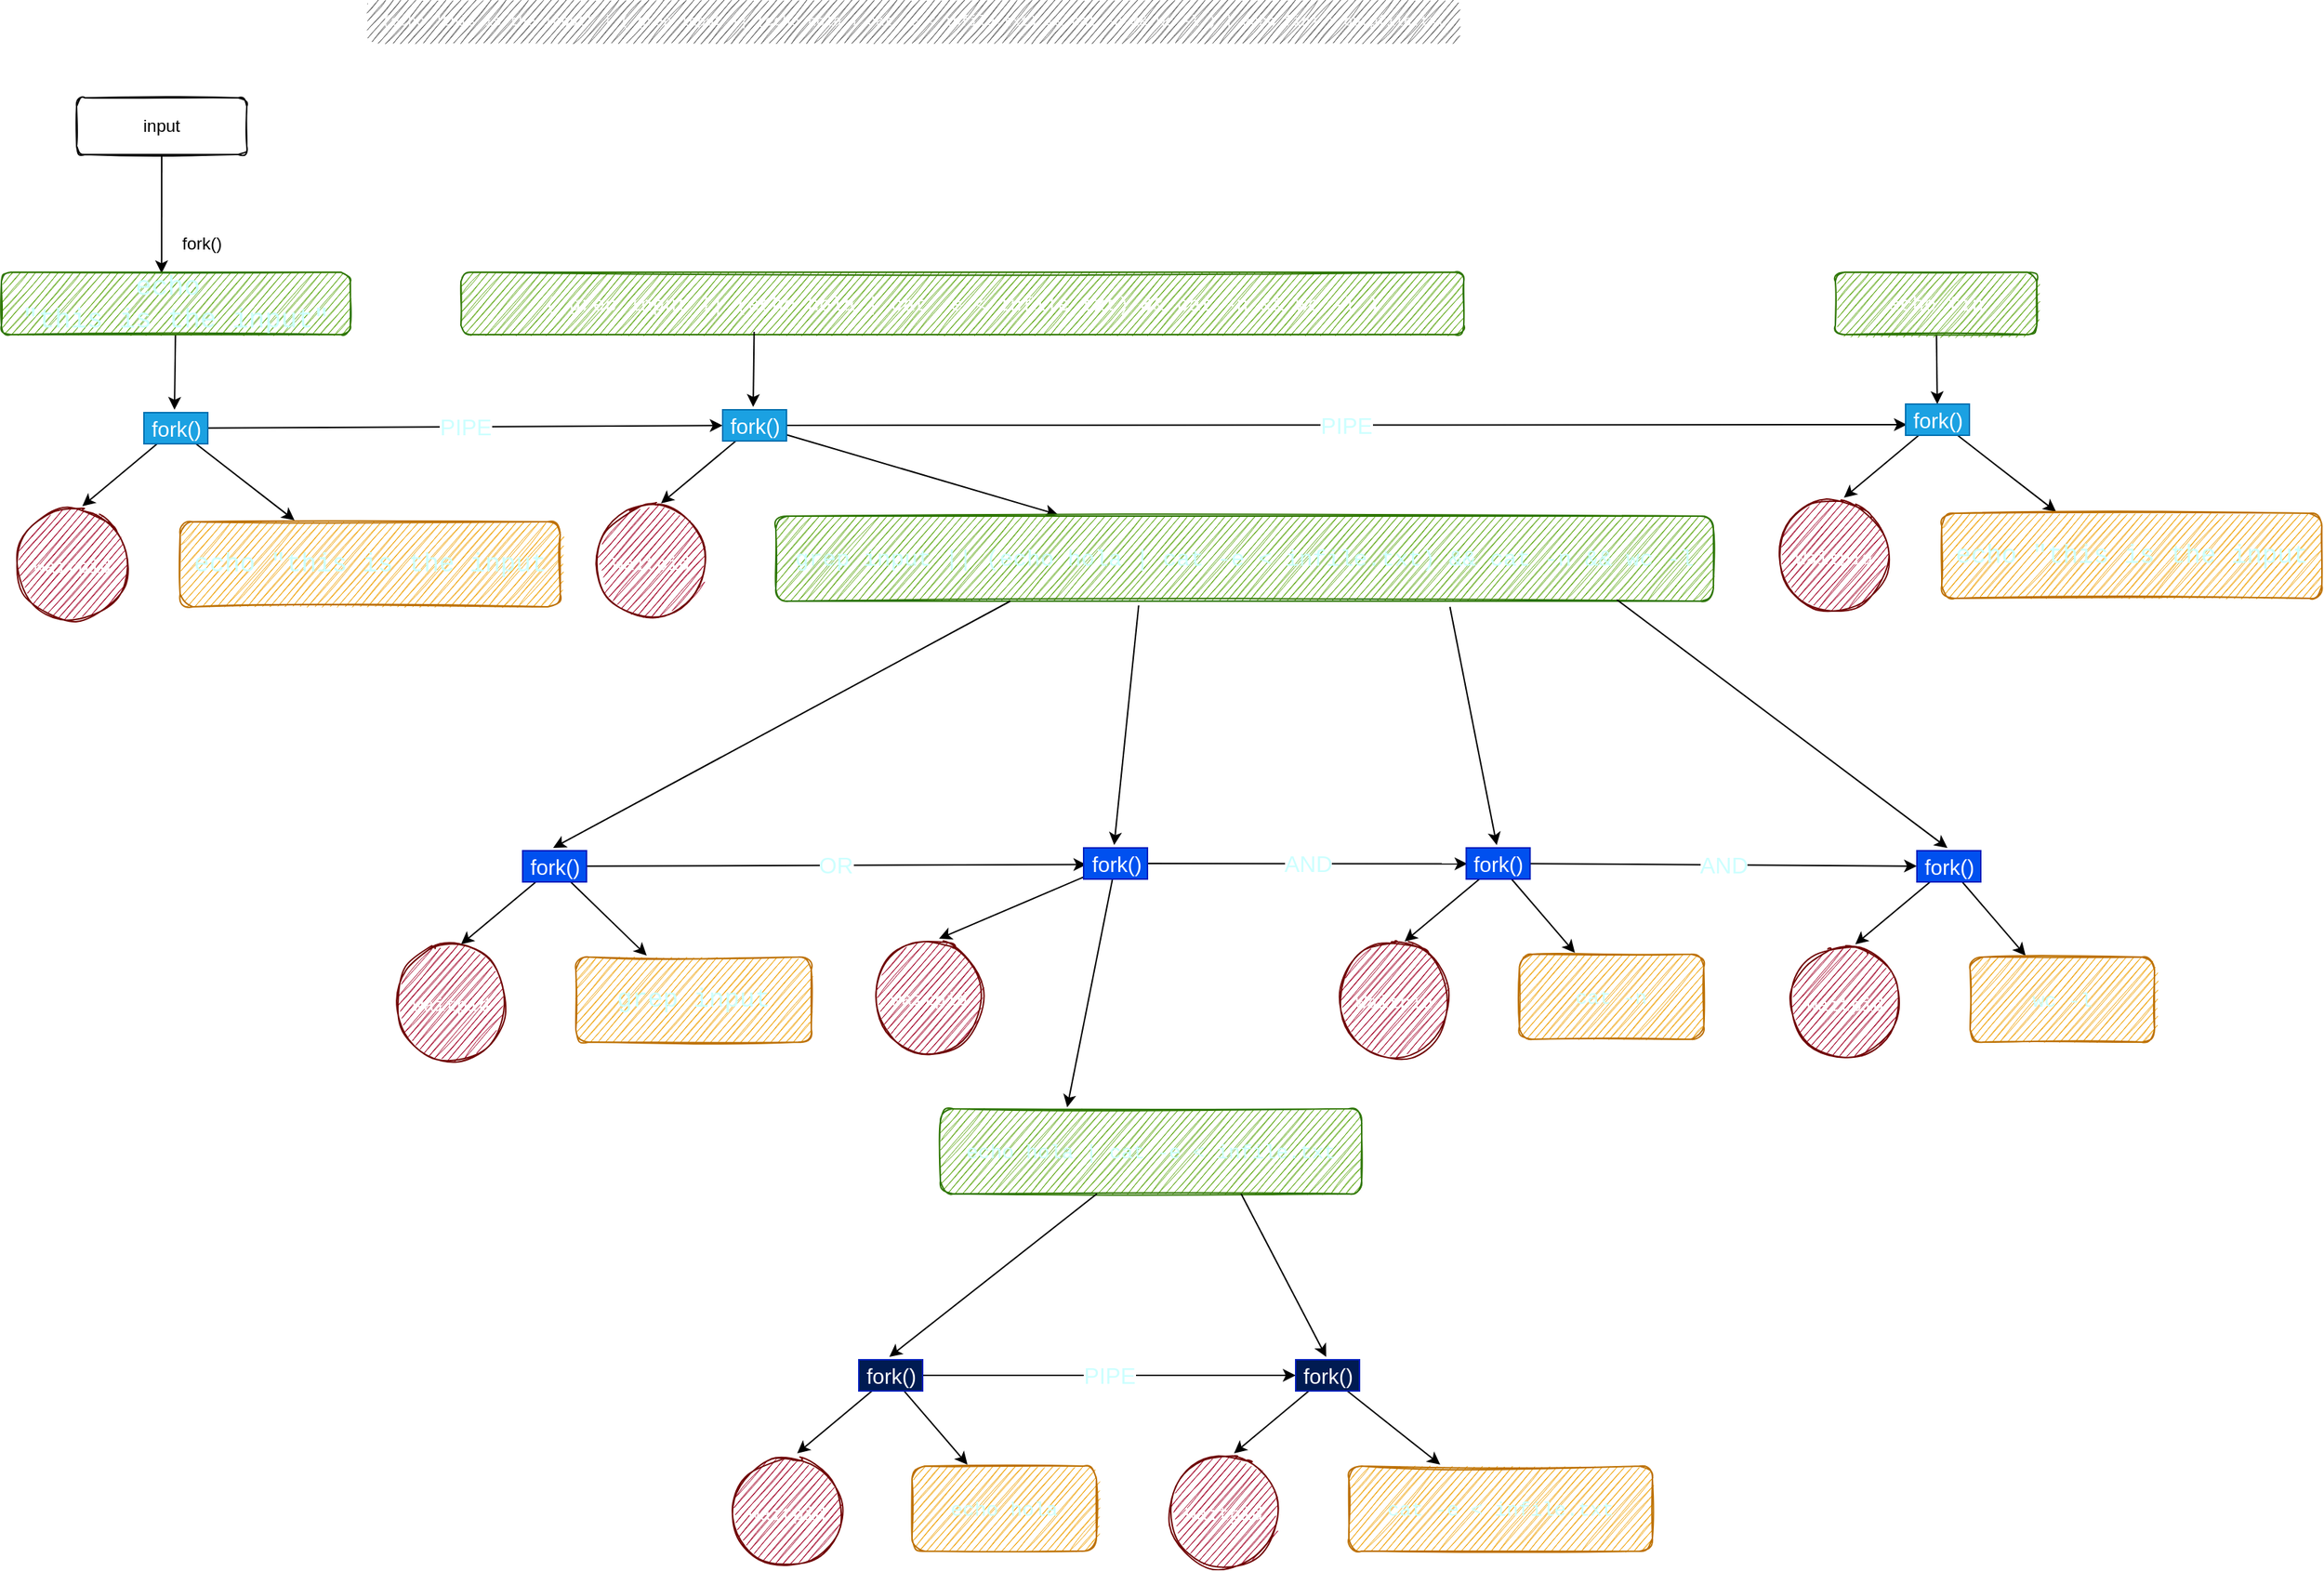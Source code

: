 <mxfile>
    <diagram id="C5RBs43oDa-KdzZeNtuy" name="Page-1">
        <mxGraphModel dx="2865" dy="1487" grid="0" gridSize="10" guides="1" tooltips="1" connect="1" arrows="1" fold="1" page="0" pageScale="1" pageWidth="827" pageHeight="1169" math="0" shadow="0">
            <root>
                <mxCell id="WIyWlLk6GJQsqaUBKTNV-0"/>
                <mxCell id="WIyWlLk6GJQsqaUBKTNV-1" parent="WIyWlLk6GJQsqaUBKTNV-0"/>
                <mxCell id="18" style="edgeStyle=none;html=1;exitX=0.5;exitY=1;exitDx=0;exitDy=0;entryX=0.459;entryY=0.017;entryDx=0;entryDy=0;entryPerimeter=0;" edge="1" parent="WIyWlLk6GJQsqaUBKTNV-1" source="WIyWlLk6GJQsqaUBKTNV-3" target="17">
                    <mxGeometry relative="1" as="geometry"/>
                </mxCell>
                <mxCell id="WIyWlLk6GJQsqaUBKTNV-3" value="input" style="rounded=1;whiteSpace=wrap;html=1;fontSize=12;glass=0;strokeWidth=1;shadow=0;sketch=1;" parent="WIyWlLk6GJQsqaUBKTNV-1" vertex="1">
                    <mxGeometry x="-176" y="114" width="120" height="40" as="geometry"/>
                </mxCell>
                <mxCell id="q1tHA1bNDOKwL00INlb--0" value="&lt;font style=&quot;font-size: 10px;&quot;&gt;(echo &quot;this is the input&quot; | ( grep input || (echo hola | cat -e &amp;lt; infile.txt) &amp;amp;&amp;amp; cat -n &amp;amp;&amp;amp; wc -l ) | echo fin) &amp;gt; outpfile.txt&lt;/font&gt;" style="text;html=1;align=center;verticalAlign=middle;resizable=0;points=[];autosize=1;fillColor=#616161;strokeColor=none;fontColor=#FFFFFF;fontFamily=Courier New;fontSize=10;sketch=1;rounded=1;" parent="WIyWlLk6GJQsqaUBKTNV-1" vertex="1">
                    <mxGeometry x="29" y="45" width="770" height="30" as="geometry"/>
                </mxCell>
                <mxCell id="q1tHA1bNDOKwL00INlb--3" value="&lt;font style=&quot;font-size: 13px&quot;&gt;Waitpid&lt;/font&gt;" style="ellipse;whiteSpace=wrap;html=1;aspect=fixed;strokeColor=#6F0000;fontFamily=Courier New;fontSize=20;fontColor=#ffffff;fillColor=#a20025;sketch=1;rounded=1;" parent="WIyWlLk6GJQsqaUBKTNV-1" vertex="1">
                    <mxGeometry x="-219" y="403" width="80" height="80" as="geometry"/>
                </mxCell>
                <mxCell id="31" style="edgeStyle=none;html=1;entryX=0.478;entryY=-0.091;entryDx=0;entryDy=0;entryPerimeter=0;fontSize=15;" edge="1" parent="WIyWlLk6GJQsqaUBKTNV-1" source="17" target="27">
                    <mxGeometry relative="1" as="geometry"/>
                </mxCell>
                <mxCell id="17" value="&lt;span style=&quot;font-size: 19px;&quot;&gt;echo&amp;nbsp;&lt;/span&gt;&lt;br style=&quot;font-size: 19px;&quot;&gt;&lt;span style=&quot;font-size: 19px;&quot;&gt;&quot;this is the input&quot;&lt;/span&gt;" style="rounded=1;whiteSpace=wrap;html=1;sketch=1;fontFamily=Courier New;fontSize=19;fontColor=#CCFFFF;strokeColor=#2D7600;fillColor=#60a917;" parent="WIyWlLk6GJQsqaUBKTNV-1" vertex="1">
                    <mxGeometry x="-229" y="237" width="246" height="44" as="geometry"/>
                </mxCell>
                <mxCell id="19" value="fork()" style="text;html=1;align=center;verticalAlign=middle;resizable=0;points=[];autosize=1;strokeColor=none;fillColor=none;" vertex="1" parent="WIyWlLk6GJQsqaUBKTNV-1">
                    <mxGeometry x="-107" y="208" width="38" height="18" as="geometry"/>
                </mxCell>
                <mxCell id="24" value="&lt;span style=&quot;color: rgb(255 , 255 , 255) ; font-size: 14px&quot;&gt;( grep input || (echo hola | cat -e &amp;lt; infile.txt) &amp;amp;&amp;amp; cat -n &amp;amp;&amp;amp; wc -l )&lt;/span&gt;" style="rounded=1;whiteSpace=wrap;html=1;sketch=1;fontFamily=Courier New;fontSize=19;fontColor=#CCFFFF;strokeColor=#2D7600;fillColor=#60a917;" vertex="1" parent="WIyWlLk6GJQsqaUBKTNV-1">
                    <mxGeometry x="95" y="237" width="707" height="44" as="geometry"/>
                </mxCell>
                <mxCell id="32" style="edgeStyle=none;html=1;entryX=0.588;entryY=-0.012;entryDx=0;entryDy=0;entryPerimeter=0;fontSize=15;" edge="1" parent="WIyWlLk6GJQsqaUBKTNV-1" source="27" target="q1tHA1bNDOKwL00INlb--3">
                    <mxGeometry relative="1" as="geometry"/>
                </mxCell>
                <mxCell id="33" style="edgeStyle=none;html=1;entryX=0.301;entryY=-0.017;entryDx=0;entryDy=0;entryPerimeter=0;fontSize=15;" edge="1" parent="WIyWlLk6GJQsqaUBKTNV-1" source="27" target="30">
                    <mxGeometry relative="1" as="geometry"/>
                </mxCell>
                <mxCell id="101" value="PIPE" style="edgeStyle=none;html=1;fontSize=16;fontColor=#CCFFFF;" edge="1" parent="WIyWlLk6GJQsqaUBKTNV-1" source="27" target="38">
                    <mxGeometry relative="1" as="geometry"/>
                </mxCell>
                <mxCell id="27" value="fork()" style="text;html=1;align=center;verticalAlign=middle;resizable=0;points=[];autosize=1;strokeColor=#006EAF;fillColor=#1ba1e2;fontSize=15;fontColor=#ffffff;" vertex="1" parent="WIyWlLk6GJQsqaUBKTNV-1">
                    <mxGeometry x="-128.5" y="336" width="45" height="22" as="geometry"/>
                </mxCell>
                <mxCell id="30" value="&lt;span style=&quot;color: rgb(204 , 255 , 255)&quot;&gt;echo &quot;this is the input&lt;/span&gt;" style="rounded=1;whiteSpace=wrap;html=1;sketch=1;fontFamily=Courier New;fontSize=18;fontColor=#000000;strokeColor=#BD7000;fillColor=#f0a30a;" vertex="1" parent="WIyWlLk6GJQsqaUBKTNV-1">
                    <mxGeometry x="-103" y="413" width="268" height="60" as="geometry"/>
                </mxCell>
                <mxCell id="34" value="&lt;font style=&quot;font-size: 13px&quot;&gt;Waitpid&lt;/font&gt;" style="ellipse;whiteSpace=wrap;html=1;aspect=fixed;strokeColor=#6F0000;fontFamily=Courier New;fontSize=20;fontColor=#ffffff;fillColor=#a20025;sketch=1;rounded=1;" vertex="1" parent="WIyWlLk6GJQsqaUBKTNV-1">
                    <mxGeometry x="189" y="401" width="80" height="80" as="geometry"/>
                </mxCell>
                <mxCell id="35" style="edgeStyle=none;html=1;entryX=0.478;entryY=-0.091;entryDx=0;entryDy=0;entryPerimeter=0;fontSize=15;" edge="1" parent="WIyWlLk6GJQsqaUBKTNV-1" target="38">
                    <mxGeometry relative="1" as="geometry">
                        <mxPoint x="301.71" y="279" as="sourcePoint"/>
                    </mxGeometry>
                </mxCell>
                <mxCell id="36" style="edgeStyle=none;html=1;entryX=0.588;entryY=-0.012;entryDx=0;entryDy=0;entryPerimeter=0;fontSize=15;" edge="1" parent="WIyWlLk6GJQsqaUBKTNV-1" source="38" target="34">
                    <mxGeometry relative="1" as="geometry"/>
                </mxCell>
                <mxCell id="37" style="edgeStyle=none;html=1;entryX=0.301;entryY=-0.017;entryDx=0;entryDy=0;entryPerimeter=0;fontSize=15;" edge="1" parent="WIyWlLk6GJQsqaUBKTNV-1" source="38" target="39">
                    <mxGeometry relative="1" as="geometry"/>
                </mxCell>
                <mxCell id="102" value="PIPE" style="edgeStyle=none;html=1;entryX=0.019;entryY=0.659;entryDx=0;entryDy=0;entryPerimeter=0;fontSize=16;fontColor=#CCFFFF;" edge="1" parent="WIyWlLk6GJQsqaUBKTNV-1" source="38" target="98">
                    <mxGeometry relative="1" as="geometry"/>
                </mxCell>
                <mxCell id="38" value="fork()" style="text;html=1;align=center;verticalAlign=middle;resizable=0;points=[];autosize=1;strokeColor=#006EAF;fillColor=#1ba1e2;fontSize=15;fontColor=#ffffff;" vertex="1" parent="WIyWlLk6GJQsqaUBKTNV-1">
                    <mxGeometry x="279.5" y="334" width="45" height="22" as="geometry"/>
                </mxCell>
                <mxCell id="39" value="&lt;span style=&quot;font-size: 14px&quot;&gt;&lt;font color=&quot;#ccffff&quot; style=&quot;font-size: 16px&quot;&gt;grep input || (echo hola | cat -e &amp;lt; infile.txt) &amp;amp;&amp;amp; cat -n &amp;amp;&amp;amp; wc -l&lt;/font&gt;&lt;/span&gt;" style="rounded=1;whiteSpace=wrap;html=1;sketch=1;fontFamily=Courier New;fontSize=18;fontColor=#ffffff;strokeColor=#2D7600;fillColor=#60a917;" vertex="1" parent="WIyWlLk6GJQsqaUBKTNV-1">
                    <mxGeometry x="317" y="409" width="661" height="60" as="geometry"/>
                </mxCell>
                <mxCell id="40" value="&lt;font style=&quot;font-size: 13px&quot;&gt;Waitpid&lt;/font&gt;" style="ellipse;whiteSpace=wrap;html=1;aspect=fixed;strokeColor=#6F0000;fontFamily=Courier New;fontSize=20;fontColor=#ffffff;fillColor=#a20025;sketch=1;rounded=1;" vertex="1" parent="WIyWlLk6GJQsqaUBKTNV-1">
                    <mxGeometry x="48" y="712" width="80" height="80" as="geometry"/>
                </mxCell>
                <mxCell id="41" style="edgeStyle=none;html=1;entryX=0.478;entryY=-0.091;entryDx=0;entryDy=0;entryPerimeter=0;fontSize=15;exitX=0.25;exitY=1;exitDx=0;exitDy=0;" edge="1" parent="WIyWlLk6GJQsqaUBKTNV-1" target="44" source="39">
                    <mxGeometry relative="1" as="geometry">
                        <mxPoint x="264.71" y="529" as="sourcePoint"/>
                    </mxGeometry>
                </mxCell>
                <mxCell id="42" style="edgeStyle=none;html=1;entryX=0.588;entryY=-0.012;entryDx=0;entryDy=0;entryPerimeter=0;fontSize=15;" edge="1" parent="WIyWlLk6GJQsqaUBKTNV-1" source="44" target="40">
                    <mxGeometry relative="1" as="geometry"/>
                </mxCell>
                <mxCell id="43" style="edgeStyle=none;html=1;entryX=0.301;entryY=-0.017;entryDx=0;entryDy=0;entryPerimeter=0;fontSize=15;" edge="1" parent="WIyWlLk6GJQsqaUBKTNV-1" source="44" target="45">
                    <mxGeometry relative="1" as="geometry"/>
                </mxCell>
                <mxCell id="89" value="OR" style="edgeStyle=none;html=1;entryX=0.042;entryY=0.534;entryDx=0;entryDy=0;entryPerimeter=0;fontSize=16;fontColor=#CCFFFF;" edge="1" parent="WIyWlLk6GJQsqaUBKTNV-1" source="44" target="53">
                    <mxGeometry relative="1" as="geometry"/>
                </mxCell>
                <mxCell id="44" value="fork()" style="text;html=1;align=center;verticalAlign=middle;resizable=0;points=[];autosize=1;strokeColor=#001DBC;fillColor=#0050ef;fontSize=15;fontColor=#ffffff;" vertex="1" parent="WIyWlLk6GJQsqaUBKTNV-1">
                    <mxGeometry x="138.5" y="645" width="45" height="22" as="geometry"/>
                </mxCell>
                <mxCell id="45" value="&lt;font color=&quot;#ccffff&quot;&gt;grep input&lt;/font&gt;" style="rounded=1;whiteSpace=wrap;html=1;sketch=1;fontFamily=Courier New;fontSize=18;fontColor=#000000;strokeColor=#BD7000;fillColor=#f0a30a;" vertex="1" parent="WIyWlLk6GJQsqaUBKTNV-1">
                    <mxGeometry x="176" y="720" width="166" height="60" as="geometry"/>
                </mxCell>
                <mxCell id="49" value="&lt;font style=&quot;font-size: 13px&quot;&gt;Waitpid&lt;/font&gt;" style="ellipse;whiteSpace=wrap;html=1;aspect=fixed;strokeColor=#6F0000;fontFamily=Courier New;fontSize=20;fontColor=#ffffff;fillColor=#a20025;sketch=1;rounded=1;" vertex="1" parent="WIyWlLk6GJQsqaUBKTNV-1">
                    <mxGeometry x="385" y="708" width="80" height="80" as="geometry"/>
                </mxCell>
                <mxCell id="50" style="edgeStyle=none;html=1;entryX=0.478;entryY=-0.091;entryDx=0;entryDy=0;entryPerimeter=0;fontSize=15;exitX=0.387;exitY=1.05;exitDx=0;exitDy=0;exitPerimeter=0;" edge="1" parent="WIyWlLk6GJQsqaUBKTNV-1" target="53" source="39">
                    <mxGeometry relative="1" as="geometry">
                        <mxPoint x="488" y="467" as="sourcePoint"/>
                    </mxGeometry>
                </mxCell>
                <mxCell id="51" style="edgeStyle=none;html=1;entryX=0.588;entryY=-0.012;entryDx=0;entryDy=0;entryPerimeter=0;fontSize=15;" edge="1" parent="WIyWlLk6GJQsqaUBKTNV-1" source="53" target="49">
                    <mxGeometry relative="1" as="geometry"/>
                </mxCell>
                <mxCell id="52" style="edgeStyle=none;html=1;entryX=0.301;entryY=-0.017;entryDx=0;entryDy=0;entryPerimeter=0;fontSize=15;" edge="1" parent="WIyWlLk6GJQsqaUBKTNV-1" source="53" target="54">
                    <mxGeometry relative="1" as="geometry"/>
                </mxCell>
                <mxCell id="90" value="AND" style="edgeStyle=none;html=1;entryX=0.019;entryY=0.511;entryDx=0;entryDy=0;entryPerimeter=0;fontSize=16;fontColor=#CCFFFF;" edge="1" parent="WIyWlLk6GJQsqaUBKTNV-1" source="53" target="59">
                    <mxGeometry relative="1" as="geometry"/>
                </mxCell>
                <mxCell id="53" value="fork()" style="text;html=1;align=center;verticalAlign=middle;resizable=0;points=[];autosize=1;strokeColor=#001DBC;fillColor=#0050ef;fontSize=15;fontColor=#ffffff;" vertex="1" parent="WIyWlLk6GJQsqaUBKTNV-1">
                    <mxGeometry x="534" y="643" width="45" height="22" as="geometry"/>
                </mxCell>
                <mxCell id="54" value="&lt;span style=&quot;color: rgb(204 , 255 , 255) ; font-size: 14px&quot;&gt;echo hola | cat -e &amp;lt; infile.txt&lt;/span&gt;" style="rounded=1;whiteSpace=wrap;html=1;sketch=1;fontFamily=Courier New;fontSize=18;fontColor=#ffffff;strokeColor=#2D7600;fillColor=#60a917;" vertex="1" parent="WIyWlLk6GJQsqaUBKTNV-1">
                    <mxGeometry x="433" y="827" width="297" height="60" as="geometry"/>
                </mxCell>
                <mxCell id="55" value="&lt;font style=&quot;font-size: 13px&quot;&gt;Waitpid&lt;/font&gt;" style="ellipse;whiteSpace=wrap;html=1;aspect=fixed;strokeColor=#6F0000;fontFamily=Courier New;fontSize=20;fontColor=#ffffff;fillColor=#a20025;sketch=1;rounded=1;" vertex="1" parent="WIyWlLk6GJQsqaUBKTNV-1">
                    <mxGeometry x="713.25" y="710" width="80" height="80" as="geometry"/>
                </mxCell>
                <mxCell id="56" style="edgeStyle=none;html=1;entryX=0.478;entryY=-0.091;entryDx=0;entryDy=0;entryPerimeter=0;fontSize=15;exitX=0.719;exitY=1.067;exitDx=0;exitDy=0;exitPerimeter=0;" edge="1" parent="WIyWlLk6GJQsqaUBKTNV-1" target="59" source="39">
                    <mxGeometry relative="1" as="geometry">
                        <mxPoint x="690" y="469" as="sourcePoint"/>
                    </mxGeometry>
                </mxCell>
                <mxCell id="57" style="edgeStyle=none;html=1;entryX=0.588;entryY=-0.012;entryDx=0;entryDy=0;entryPerimeter=0;fontSize=15;" edge="1" parent="WIyWlLk6GJQsqaUBKTNV-1" source="59" target="55">
                    <mxGeometry relative="1" as="geometry"/>
                </mxCell>
                <mxCell id="58" style="edgeStyle=none;html=1;entryX=0.301;entryY=-0.017;entryDx=0;entryDy=0;entryPerimeter=0;fontSize=15;" edge="1" parent="WIyWlLk6GJQsqaUBKTNV-1" source="59" target="60">
                    <mxGeometry relative="1" as="geometry"/>
                </mxCell>
                <mxCell id="91" value="AND" style="edgeStyle=none;html=1;fontSize=16;fontColor=#CCFFFF;" edge="1" parent="WIyWlLk6GJQsqaUBKTNV-1" source="59" target="66">
                    <mxGeometry relative="1" as="geometry"/>
                </mxCell>
                <mxCell id="59" value="fork()" style="text;html=1;align=center;verticalAlign=middle;resizable=0;points=[];autosize=1;strokeColor=#001DBC;fillColor=#0050ef;fontSize=15;fontColor=#ffffff;" vertex="1" parent="WIyWlLk6GJQsqaUBKTNV-1">
                    <mxGeometry x="803.75" y="643" width="45" height="22" as="geometry"/>
                </mxCell>
                <mxCell id="60" value="&lt;span style=&quot;color: rgb(204 , 255 , 255) ; font-size: 14px&quot;&gt;cat -n&lt;/span&gt;" style="rounded=1;whiteSpace=wrap;html=1;sketch=1;fontFamily=Courier New;fontSize=18;fontColor=#000000;strokeColor=#BD7000;fillColor=#f0a30a;" vertex="1" parent="WIyWlLk6GJQsqaUBKTNV-1">
                    <mxGeometry x="841.25" y="718" width="130" height="60" as="geometry"/>
                </mxCell>
                <mxCell id="62" value="&lt;font style=&quot;font-size: 13px&quot;&gt;Waitpid&lt;/font&gt;" style="ellipse;whiteSpace=wrap;html=1;aspect=fixed;strokeColor=#6F0000;fontFamily=Courier New;fontSize=20;fontColor=#ffffff;fillColor=#a20025;sketch=1;rounded=1;" vertex="1" parent="WIyWlLk6GJQsqaUBKTNV-1">
                    <mxGeometry x="1031" y="712" width="80" height="80" as="geometry"/>
                </mxCell>
                <mxCell id="63" style="edgeStyle=none;html=1;entryX=0.478;entryY=-0.091;entryDx=0;entryDy=0;entryPerimeter=0;fontSize=15;exitX=0.897;exitY=0.983;exitDx=0;exitDy=0;exitPerimeter=0;" edge="1" parent="WIyWlLk6GJQsqaUBKTNV-1" target="66" source="39">
                    <mxGeometry relative="1" as="geometry">
                        <mxPoint x="994" y="543" as="sourcePoint"/>
                    </mxGeometry>
                </mxCell>
                <mxCell id="64" style="edgeStyle=none;html=1;entryX=0.588;entryY=-0.012;entryDx=0;entryDy=0;entryPerimeter=0;fontSize=15;" edge="1" parent="WIyWlLk6GJQsqaUBKTNV-1" source="66" target="62">
                    <mxGeometry relative="1" as="geometry"/>
                </mxCell>
                <mxCell id="65" style="edgeStyle=none;html=1;entryX=0.301;entryY=-0.017;entryDx=0;entryDy=0;entryPerimeter=0;fontSize=15;" edge="1" parent="WIyWlLk6GJQsqaUBKTNV-1" source="66" target="67">
                    <mxGeometry relative="1" as="geometry"/>
                </mxCell>
                <mxCell id="66" value="fork()" style="text;html=1;align=center;verticalAlign=middle;resizable=0;points=[];autosize=1;strokeColor=#001DBC;fillColor=#0050ef;fontSize=15;fontColor=#ffffff;" vertex="1" parent="WIyWlLk6GJQsqaUBKTNV-1">
                    <mxGeometry x="1121.5" y="645" width="45" height="22" as="geometry"/>
                </mxCell>
                <mxCell id="67" value="&lt;span style=&quot;color: rgb(204 , 255 , 255) ; font-size: 14px&quot;&gt;wc -l&lt;/span&gt;" style="rounded=1;whiteSpace=wrap;html=1;sketch=1;fontFamily=Courier New;fontSize=18;fontColor=#000000;strokeColor=#BD7000;fillColor=#f0a30a;" vertex="1" parent="WIyWlLk6GJQsqaUBKTNV-1">
                    <mxGeometry x="1159" y="720" width="130" height="60" as="geometry"/>
                </mxCell>
                <mxCell id="73" value="&lt;font style=&quot;font-size: 13px&quot;&gt;Waitpid&lt;/font&gt;" style="ellipse;whiteSpace=wrap;html=1;aspect=fixed;strokeColor=#6F0000;fontFamily=Courier New;fontSize=20;fontColor=#ffffff;fillColor=#a20025;sketch=1;rounded=1;" vertex="1" parent="WIyWlLk6GJQsqaUBKTNV-1">
                    <mxGeometry x="285" y="1071.02" width="80" height="80" as="geometry"/>
                </mxCell>
                <mxCell id="74" style="edgeStyle=none;html=1;entryX=0.478;entryY=-0.091;entryDx=0;entryDy=0;entryPerimeter=0;fontSize=15;" edge="1" parent="WIyWlLk6GJQsqaUBKTNV-1" target="77" source="54">
                    <mxGeometry relative="1" as="geometry">
                        <mxPoint x="490.25" y="790" as="sourcePoint"/>
                    </mxGeometry>
                </mxCell>
                <mxCell id="75" style="edgeStyle=none;html=1;entryX=0.588;entryY=-0.012;entryDx=0;entryDy=0;entryPerimeter=0;fontSize=15;" edge="1" parent="WIyWlLk6GJQsqaUBKTNV-1" source="77" target="73">
                    <mxGeometry relative="1" as="geometry"/>
                </mxCell>
                <mxCell id="76" style="edgeStyle=none;html=1;entryX=0.301;entryY=-0.017;entryDx=0;entryDy=0;entryPerimeter=0;fontSize=15;" edge="1" parent="WIyWlLk6GJQsqaUBKTNV-1" source="77" target="78">
                    <mxGeometry relative="1" as="geometry"/>
                </mxCell>
                <mxCell id="92" value="PIPE" style="edgeStyle=none;html=1;fontSize=16;fontColor=#CCFFFF;" edge="1" parent="WIyWlLk6GJQsqaUBKTNV-1" source="77" target="83">
                    <mxGeometry relative="1" as="geometry"/>
                </mxCell>
                <mxCell id="77" value="fork()" style="text;html=1;align=center;verticalAlign=middle;resizable=0;points=[];autosize=1;strokeColor=#001DBC;fillColor=#001B52;fontSize=15;fontColor=#ffffff;" vertex="1" parent="WIyWlLk6GJQsqaUBKTNV-1">
                    <mxGeometry x="375.5" y="1004.02" width="45" height="22" as="geometry"/>
                </mxCell>
                <mxCell id="78" value="&lt;span style=&quot;color: rgb(204 , 255 , 255) ; font-size: 14px&quot;&gt;echo hola&lt;/span&gt;" style="rounded=1;whiteSpace=wrap;html=1;sketch=1;fontFamily=Courier New;fontSize=18;fontColor=#000000;strokeColor=#BD7000;fillColor=#f0a30a;" vertex="1" parent="WIyWlLk6GJQsqaUBKTNV-1">
                    <mxGeometry x="413" y="1079.02" width="130" height="60" as="geometry"/>
                </mxCell>
                <mxCell id="79" value="&lt;font style=&quot;font-size: 13px&quot;&gt;Waitpid&lt;/font&gt;" style="ellipse;whiteSpace=wrap;html=1;aspect=fixed;strokeColor=#6F0000;fontFamily=Courier New;fontSize=20;fontColor=#ffffff;fillColor=#a20025;sketch=1;rounded=1;" vertex="1" parent="WIyWlLk6GJQsqaUBKTNV-1">
                    <mxGeometry x="593" y="1071.02" width="80" height="80" as="geometry"/>
                </mxCell>
                <mxCell id="80" style="edgeStyle=none;html=1;entryX=0.478;entryY=-0.091;entryDx=0;entryDy=0;entryPerimeter=0;fontSize=15;exitX=0.714;exitY=1;exitDx=0;exitDy=0;exitPerimeter=0;" edge="1" parent="WIyWlLk6GJQsqaUBKTNV-1" target="83" source="54">
                    <mxGeometry relative="1" as="geometry">
                        <mxPoint x="849.285" y="897" as="sourcePoint"/>
                    </mxGeometry>
                </mxCell>
                <mxCell id="81" style="edgeStyle=none;html=1;entryX=0.588;entryY=-0.012;entryDx=0;entryDy=0;entryPerimeter=0;fontSize=15;" edge="1" parent="WIyWlLk6GJQsqaUBKTNV-1" source="83" target="79">
                    <mxGeometry relative="1" as="geometry"/>
                </mxCell>
                <mxCell id="82" style="edgeStyle=none;html=1;entryX=0.301;entryY=-0.017;entryDx=0;entryDy=0;entryPerimeter=0;fontSize=15;" edge="1" parent="WIyWlLk6GJQsqaUBKTNV-1" source="83" target="84">
                    <mxGeometry relative="1" as="geometry"/>
                </mxCell>
                <mxCell id="83" value="fork()" style="text;html=1;align=center;verticalAlign=middle;resizable=0;points=[];autosize=1;strokeColor=#001DBC;fillColor=#001B52;fontSize=15;fontColor=#ffffff;" vertex="1" parent="WIyWlLk6GJQsqaUBKTNV-1">
                    <mxGeometry x="683.5" y="1004.02" width="45" height="22" as="geometry"/>
                </mxCell>
                <mxCell id="84" value="&lt;span style=&quot;color: rgb(204 , 255 , 255) ; font-size: 14px&quot;&gt;cat -e &amp;lt; infile.txt&lt;/span&gt;" style="rounded=1;whiteSpace=wrap;html=1;sketch=1;fontFamily=Courier New;fontSize=18;fontColor=#000000;strokeColor=#BD7000;fillColor=#f0a30a;" vertex="1" parent="WIyWlLk6GJQsqaUBKTNV-1">
                    <mxGeometry x="721" y="1079.02" width="214" height="60" as="geometry"/>
                </mxCell>
                <mxCell id="100" value="" style="edgeStyle=none;html=1;fontSize=16;fontColor=#CCFFFF;" edge="1" parent="WIyWlLk6GJQsqaUBKTNV-1" source="85" target="98">
                    <mxGeometry relative="1" as="geometry"/>
                </mxCell>
                <mxCell id="85" value="&lt;span style=&quot;color: rgb(255 , 255 , 255) ; font-size: 14px&quot;&gt;echo fin&lt;/span&gt;" style="rounded=1;whiteSpace=wrap;html=1;sketch=1;fontFamily=Courier New;fontSize=19;fontColor=#CCFFFF;strokeColor=#2D7600;fillColor=#60a917;" vertex="1" parent="WIyWlLk6GJQsqaUBKTNV-1">
                    <mxGeometry x="1064" y="237" width="142" height="44" as="geometry"/>
                </mxCell>
                <mxCell id="94" value="&lt;font style=&quot;font-size: 13px&quot;&gt;Waitpid&lt;/font&gt;" style="ellipse;whiteSpace=wrap;html=1;aspect=fixed;strokeColor=#6F0000;fontFamily=Courier New;fontSize=20;fontColor=#ffffff;fillColor=#a20025;sketch=1;rounded=1;" vertex="1" parent="WIyWlLk6GJQsqaUBKTNV-1">
                    <mxGeometry x="1023" y="397" width="80" height="80" as="geometry"/>
                </mxCell>
                <mxCell id="96" style="edgeStyle=none;html=1;entryX=0.588;entryY=-0.012;entryDx=0;entryDy=0;entryPerimeter=0;fontSize=15;" edge="1" parent="WIyWlLk6GJQsqaUBKTNV-1" source="98" target="94">
                    <mxGeometry relative="1" as="geometry"/>
                </mxCell>
                <mxCell id="97" style="edgeStyle=none;html=1;entryX=0.301;entryY=-0.017;entryDx=0;entryDy=0;entryPerimeter=0;fontSize=15;" edge="1" parent="WIyWlLk6GJQsqaUBKTNV-1" source="98" target="99">
                    <mxGeometry relative="1" as="geometry"/>
                </mxCell>
                <mxCell id="98" value="fork()" style="text;html=1;align=center;verticalAlign=middle;resizable=0;points=[];autosize=1;strokeColor=#006EAF;fillColor=#1ba1e2;fontSize=15;fontColor=#ffffff;" vertex="1" parent="WIyWlLk6GJQsqaUBKTNV-1">
                    <mxGeometry x="1113.5" y="330" width="45" height="22" as="geometry"/>
                </mxCell>
                <mxCell id="99" value="&lt;span style=&quot;color: rgb(204 , 255 , 255)&quot;&gt;echo &quot;this is the input&lt;/span&gt;" style="rounded=1;whiteSpace=wrap;html=1;sketch=1;fontFamily=Courier New;fontSize=18;fontColor=#000000;strokeColor=#BD7000;fillColor=#f0a30a;" vertex="1" parent="WIyWlLk6GJQsqaUBKTNV-1">
                    <mxGeometry x="1139" y="407" width="268" height="60" as="geometry"/>
                </mxCell>
            </root>
        </mxGraphModel>
    </diagram>
</mxfile>